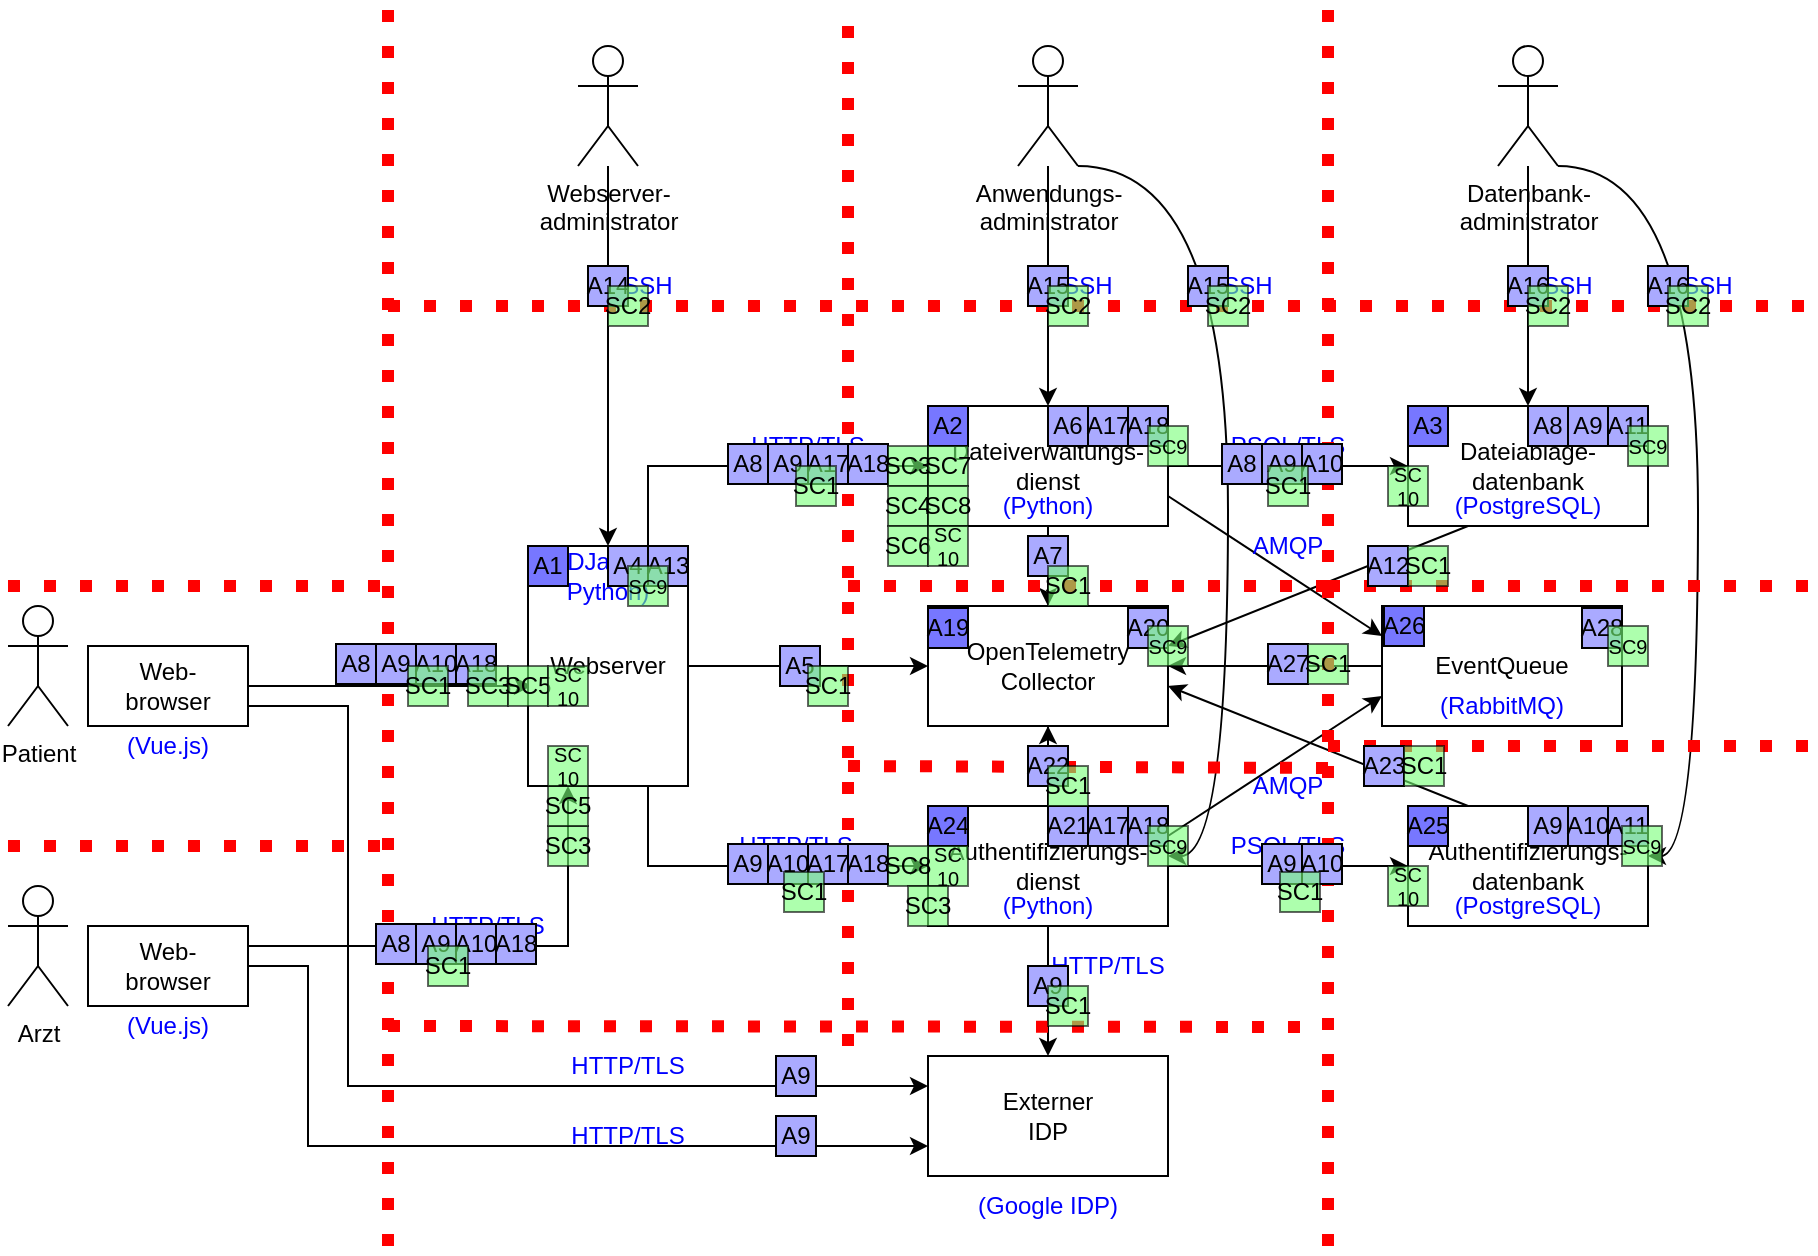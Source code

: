 <mxfile version="20.6.2" type="device"><diagram id="uVGfITCaFiUJm7X7XIJg" name="Seite-1"><mxGraphModel dx="1646" dy="851" grid="1" gridSize="10" guides="1" tooltips="1" connect="1" arrows="1" fold="1" page="1" pageScale="1" pageWidth="827" pageHeight="1169" math="0" shadow="0"><root><mxCell id="0"/><mxCell id="1" style="locked=1;" parent="0"/><mxCell id="wEpryMoChp48_agsQIqM-1" value="Patient" style="shape=umlActor;verticalLabelPosition=bottom;verticalAlign=top;html=1;outlineConnect=0;" parent="1" vertex="1"><mxGeometry x="20" y="330" width="30" height="60" as="geometry"/></mxCell><mxCell id="wEpryMoChp48_agsQIqM-2" value="Arzt" style="shape=umlActor;verticalLabelPosition=bottom;verticalAlign=top;html=1;outlineConnect=0;" parent="1" vertex="1"><mxGeometry x="20" y="470" width="30" height="60" as="geometry"/></mxCell><mxCell id="wEpryMoChp48_agsQIqM-12" style="rounded=0;orthogonalLoop=1;jettySize=auto;html=1;exitX=1;exitY=0.5;exitDx=0;exitDy=0;entryX=0.025;entryY=0.583;entryDx=0;entryDy=0;startArrow=none;startFill=0;entryPerimeter=0;" parent="1" target="wEpryMoChp48_agsQIqM-10" edge="1"><mxGeometry relative="1" as="geometry"><mxPoint x="180" y="250" as="targetPoint"/><mxPoint x="240" y="370" as="sourcePoint"/></mxGeometry></mxCell><mxCell id="wEpryMoChp48_agsQIqM-5" value="&lt;div&gt;Web-&lt;/div&gt;&lt;div&gt;browser&lt;br&gt;&lt;/div&gt;" style="rounded=0;whiteSpace=wrap;html=1;" parent="1" vertex="1"><mxGeometry x="60" y="350" width="80" height="40" as="geometry"/></mxCell><mxCell id="vUiKdmdn5uc14WwvOCr_-9" style="edgeStyle=orthogonalEdgeStyle;rounded=0;orthogonalLoop=1;jettySize=auto;html=1;exitX=1;exitY=0.75;exitDx=0;exitDy=0;entryX=0;entryY=0.75;entryDx=0;entryDy=0;startArrow=none;startFill=0;endArrow=classic;endFill=1;" parent="1" source="wEpryMoChp48_agsQIqM-6" target="wEpryMoChp48_agsQIqM-14" edge="1"><mxGeometry relative="1" as="geometry"><Array as="points"><mxPoint x="140" y="510"/><mxPoint x="170" y="510"/><mxPoint x="170" y="600"/></Array></mxGeometry></mxCell><mxCell id="wEpryMoChp48_agsQIqM-6" value="&lt;div&gt;Web-&lt;/div&gt;&lt;div&gt;browser&lt;br&gt;&lt;/div&gt;" style="rounded=0;whiteSpace=wrap;html=1;" parent="1" vertex="1"><mxGeometry x="60" y="490" width="80" height="40" as="geometry"/></mxCell><mxCell id="wEpryMoChp48_agsQIqM-14" value="&lt;div&gt;Externer&lt;/div&gt;&lt;div&gt;IDP&lt;br&gt;&lt;/div&gt;" style="rounded=0;whiteSpace=wrap;html=1;" parent="1" vertex="1"><mxGeometry x="480" y="555" width="120" height="60" as="geometry"/></mxCell><mxCell id="wEpryMoChp48_agsQIqM-18" style="edgeStyle=orthogonalEdgeStyle;rounded=0;orthogonalLoop=1;jettySize=auto;html=1;exitX=1;exitY=0.5;exitDx=0;exitDy=0;startArrow=none;startFill=0;" parent="1" source="wEpryMoChp48_agsQIqM-15" target="wEpryMoChp48_agsQIqM-16" edge="1"><mxGeometry relative="1" as="geometry"/></mxCell><mxCell id="wEpryMoChp48_agsQIqM-25" style="edgeStyle=orthogonalEdgeStyle;rounded=0;orthogonalLoop=1;jettySize=auto;html=1;exitX=0.5;exitY=1;exitDx=0;exitDy=0;entryX=0.5;entryY=0;entryDx=0;entryDy=0;" parent="1" source="wEpryMoChp48_agsQIqM-15" target="wEpryMoChp48_agsQIqM-17" edge="1"><mxGeometry relative="1" as="geometry"/></mxCell><mxCell id="rDy7mZW8vDhAwEWij2N6-14" style="edgeStyle=none;rounded=0;orthogonalLoop=1;jettySize=auto;html=1;exitX=1;exitY=0.75;exitDx=0;exitDy=0;entryX=0;entryY=0.25;entryDx=0;entryDy=0;fontSize=17;" edge="1" parent="1" source="wEpryMoChp48_agsQIqM-15" target="rDy7mZW8vDhAwEWij2N6-1"><mxGeometry relative="1" as="geometry"/></mxCell><mxCell id="wEpryMoChp48_agsQIqM-15" value="&lt;div&gt;Dateiverwaltungs-&lt;/div&gt;&lt;div&gt;dienst&lt;br&gt;&lt;/div&gt;" style="rounded=0;whiteSpace=wrap;html=1;" parent="1" vertex="1"><mxGeometry x="480" y="230" width="120" height="60" as="geometry"/></mxCell><mxCell id="wEpryMoChp48_agsQIqM-16" value="Dateiablage-datenbank" style="rounded=0;whiteSpace=wrap;html=1;" parent="1" vertex="1"><mxGeometry x="720" y="230" width="120" height="60" as="geometry"/></mxCell><mxCell id="wEpryMoChp48_agsQIqM-17" value="&lt;span&gt;&lt;span class=&quot;hcV4Re nkGKTb&quot;&gt;OpenTelemetry Collector&lt;br&gt;&lt;/span&gt;&lt;/span&gt;" style="rounded=0;whiteSpace=wrap;html=1;" parent="1" vertex="1"><mxGeometry x="480" y="330" width="120" height="60" as="geometry"/></mxCell><mxCell id="jYVqGs-6-Orzp6eaTr2p-5" style="edgeStyle=orthogonalEdgeStyle;rounded=0;orthogonalLoop=1;jettySize=auto;html=1;startArrow=none;startFill=0;endArrow=classic;endFill=1;" parent="1" source="jYVqGs-6-Orzp6eaTr2p-1" target="wEpryMoChp48_agsQIqM-15" edge="1"><mxGeometry relative="1" as="geometry"/></mxCell><mxCell id="TmFTIvGwxBlVvHUdlRh2-19" style="edgeStyle=orthogonalEdgeStyle;rounded=0;orthogonalLoop=1;jettySize=auto;html=1;exitX=1;exitY=1;exitDx=0;exitDy=0;exitPerimeter=0;curved=1;" parent="1" source="jYVqGs-6-Orzp6eaTr2p-1" target="TmFTIvGwxBlVvHUdlRh2-1" edge="1"><mxGeometry relative="1" as="geometry"><Array as="points"><mxPoint x="630" y="110"/><mxPoint x="630" y="455"/></Array></mxGeometry></mxCell><mxCell id="jYVqGs-6-Orzp6eaTr2p-1" value="&lt;div&gt;Anwendungs-&lt;/div&gt;&lt;div&gt;administrator&lt;/div&gt;" style="shape=umlActor;verticalLabelPosition=bottom;verticalAlign=top;html=1;outlineConnect=0;" parent="1" vertex="1"><mxGeometry x="525" y="50" width="30" height="60" as="geometry"/></mxCell><mxCell id="jYVqGs-6-Orzp6eaTr2p-6" style="edgeStyle=orthogonalEdgeStyle;rounded=0;orthogonalLoop=1;jettySize=auto;html=1;startArrow=none;startFill=0;" parent="1" source="jYVqGs-6-Orzp6eaTr2p-2" target="wEpryMoChp48_agsQIqM-16" edge="1"><mxGeometry relative="1" as="geometry"/></mxCell><mxCell id="jYVqGs-6-Orzp6eaTr2p-2" value="&lt;div&gt;Datenbank-&lt;/div&gt;&lt;div&gt;administrator&lt;/div&gt;" style="shape=umlActor;verticalLabelPosition=bottom;verticalAlign=top;html=1;outlineConnect=0;" parent="1" vertex="1"><mxGeometry x="765" y="50" width="30" height="60" as="geometry"/></mxCell><mxCell id="TmFTIvGwxBlVvHUdlRh2-16" style="edgeStyle=orthogonalEdgeStyle;rounded=0;orthogonalLoop=1;jettySize=auto;html=1;entryX=0.5;entryY=0;entryDx=0;entryDy=0;" parent="1" source="-QTAtKX09mSlTEPiPCkI-65" target="wEpryMoChp48_agsQIqM-10" edge="1"><mxGeometry relative="1" as="geometry"/></mxCell><mxCell id="-QTAtKX09mSlTEPiPCkI-65" value="&lt;div&gt;Webserver-&lt;/div&gt;&lt;div&gt;administrator&lt;/div&gt;" style="shape=umlActor;verticalLabelPosition=bottom;verticalAlign=top;html=1;outlineConnect=0;" parent="1" vertex="1"><mxGeometry x="305" y="50" width="30" height="60" as="geometry"/></mxCell><mxCell id="vUiKdmdn5uc14WwvOCr_-1" value="" style="endArrow=classic;html=1;rounded=0;exitX=1;exitY=0.75;exitDx=0;exitDy=0;entryX=0;entryY=0.25;entryDx=0;entryDy=0;edgeStyle=orthogonalEdgeStyle;" parent="1" source="wEpryMoChp48_agsQIqM-5" target="wEpryMoChp48_agsQIqM-14" edge="1"><mxGeometry width="50" height="50" relative="1" as="geometry"><mxPoint x="530" y="340" as="sourcePoint"/><mxPoint x="580" y="290" as="targetPoint"/><Array as="points"><mxPoint x="190" y="380"/><mxPoint x="190" y="570"/></Array></mxGeometry></mxCell><mxCell id="vUiKdmdn5uc14WwvOCr_-20" style="edgeStyle=orthogonalEdgeStyle;rounded=0;orthogonalLoop=1;jettySize=auto;html=1;exitX=1;exitY=0.25;exitDx=0;exitDy=0;startArrow=none;startFill=0;entryX=0.25;entryY=1;entryDx=0;entryDy=0;" parent="1" source="wEpryMoChp48_agsQIqM-6" target="wEpryMoChp48_agsQIqM-10" edge="1"><mxGeometry relative="1" as="geometry"><mxPoint x="160" y="370" as="sourcePoint"/><mxPoint x="250" y="450" as="targetPoint"/><Array as="points"><mxPoint x="300" y="500"/></Array></mxGeometry></mxCell><mxCell id="vUiKdmdn5uc14WwvOCr_-21" style="edgeStyle=orthogonalEdgeStyle;rounded=0;orthogonalLoop=1;jettySize=auto;html=1;startArrow=none;startFill=0;exitX=0.75;exitY=1;exitDx=0;exitDy=0;" parent="1" source="wEpryMoChp48_agsQIqM-10" target="TmFTIvGwxBlVvHUdlRh2-1" edge="1"><mxGeometry relative="1" as="geometry"><mxPoint x="330" y="330" as="sourcePoint"/><mxPoint x="330" y="410" as="targetPoint"/><Array as="points"><mxPoint x="340" y="460"/></Array></mxGeometry></mxCell><mxCell id="TmFTIvGwxBlVvHUdlRh2-3" style="edgeStyle=orthogonalEdgeStyle;rounded=0;orthogonalLoop=1;jettySize=auto;html=1;exitX=0.5;exitY=0;exitDx=0;exitDy=0;entryX=0.5;entryY=1;entryDx=0;entryDy=0;startArrow=none;" parent="1" target="wEpryMoChp48_agsQIqM-17" edge="1"><mxGeometry relative="1" as="geometry"><mxPoint x="540" y="400" as="sourcePoint"/></mxGeometry></mxCell><mxCell id="TmFTIvGwxBlVvHUdlRh2-5" style="edgeStyle=orthogonalEdgeStyle;rounded=0;orthogonalLoop=1;jettySize=auto;html=1;exitX=1;exitY=0.5;exitDx=0;exitDy=0;entryX=0;entryY=0.5;entryDx=0;entryDy=0;" parent="1" source="TmFTIvGwxBlVvHUdlRh2-1" target="TmFTIvGwxBlVvHUdlRh2-2" edge="1"><mxGeometry relative="1" as="geometry"/></mxCell><mxCell id="rDy7mZW8vDhAwEWij2N6-15" style="edgeStyle=none;rounded=0;orthogonalLoop=1;jettySize=auto;html=1;exitX=1;exitY=0.25;exitDx=0;exitDy=0;entryX=0;entryY=0.75;entryDx=0;entryDy=0;fontSize=17;" edge="1" parent="1" source="TmFTIvGwxBlVvHUdlRh2-1" target="rDy7mZW8vDhAwEWij2N6-1"><mxGeometry relative="1" as="geometry"/></mxCell><mxCell id="TmFTIvGwxBlVvHUdlRh2-1" value="&lt;div&gt;Authentifizierungs-&lt;/div&gt;&lt;div&gt;dienst&lt;br&gt;&lt;/div&gt;" style="rounded=0;whiteSpace=wrap;html=1;" parent="1" vertex="1"><mxGeometry x="480" y="430" width="120" height="60" as="geometry"/></mxCell><mxCell id="TmFTIvGwxBlVvHUdlRh2-4" style="rounded=0;orthogonalLoop=1;jettySize=auto;html=1;exitX=0.25;exitY=0;exitDx=0;exitDy=0;startArrow=none;" parent="1" source="TmFTIvGwxBlVvHUdlRh2-2" edge="1"><mxGeometry relative="1" as="geometry"><mxPoint x="600" y="370" as="targetPoint"/><mxPoint x="720" y="400" as="sourcePoint"/></mxGeometry></mxCell><mxCell id="TmFTIvGwxBlVvHUdlRh2-2" value="Authentifizierungs-datenbank" style="rounded=0;whiteSpace=wrap;html=1;" parent="1" vertex="1"><mxGeometry x="720" y="430" width="120" height="60" as="geometry"/></mxCell><mxCell id="TmFTIvGwxBlVvHUdlRh2-8" style="edgeStyle=orthogonalEdgeStyle;rounded=0;orthogonalLoop=1;jettySize=auto;html=1;" parent="1" source="wEpryMoChp48_agsQIqM-10" target="wEpryMoChp48_agsQIqM-17" edge="1"><mxGeometry relative="1" as="geometry"><mxPoint x="370" y="363" as="sourcePoint"/><mxPoint x="470" y="363" as="targetPoint"/></mxGeometry></mxCell><mxCell id="TmFTIvGwxBlVvHUdlRh2-40" style="edgeStyle=orthogonalEdgeStyle;rounded=0;orthogonalLoop=1;jettySize=auto;html=1;exitX=0.75;exitY=0;exitDx=0;exitDy=0;" parent="1" source="wEpryMoChp48_agsQIqM-10" edge="1"><mxGeometry relative="1" as="geometry"><mxPoint x="480" y="260" as="targetPoint"/><Array as="points"><mxPoint x="340" y="260"/><mxPoint x="480" y="260"/></Array></mxGeometry></mxCell><mxCell id="wEpryMoChp48_agsQIqM-10" value="&lt;div&gt;Webserver&lt;/div&gt;" style="rounded=0;whiteSpace=wrap;html=1;" parent="1" vertex="1"><mxGeometry x="280" y="300" width="80" height="120" as="geometry"/></mxCell><mxCell id="TmFTIvGwxBlVvHUdlRh2-20" style="edgeStyle=orthogonalEdgeStyle;rounded=0;orthogonalLoop=1;jettySize=auto;html=1;curved=1;exitX=1;exitY=1;exitDx=0;exitDy=0;exitPerimeter=0;" parent="1" source="jYVqGs-6-Orzp6eaTr2p-2" target="TmFTIvGwxBlVvHUdlRh2-2" edge="1"><mxGeometry relative="1" as="geometry"><mxPoint x="800" y="110" as="sourcePoint"/><mxPoint x="840" y="450" as="targetPoint"/><Array as="points"><mxPoint x="865" y="110"/><mxPoint x="865" y="455"/></Array></mxGeometry></mxCell><mxCell id="TmFTIvGwxBlVvHUdlRh2-77" value="" style="edgeStyle=orthogonalEdgeStyle;rounded=0;orthogonalLoop=1;jettySize=auto;html=1;exitX=0.5;exitY=1;exitDx=0;exitDy=0;endArrow=none;" parent="1" source="TmFTIvGwxBlVvHUdlRh2-1" edge="1"><mxGeometry relative="1" as="geometry"><mxPoint x="540" y="490" as="sourcePoint"/><mxPoint x="540" y="510" as="targetPoint"/></mxGeometry></mxCell><mxCell id="TmFTIvGwxBlVvHUdlRh2-125" value="" style="edgeStyle=orthogonalEdgeStyle;rounded=0;orthogonalLoop=1;jettySize=auto;html=1;exitX=0.5;exitY=0;exitDx=0;exitDy=0;entryX=0.5;entryY=1;entryDx=0;entryDy=0;endArrow=none;" parent="1" source="TmFTIvGwxBlVvHUdlRh2-1" target="wEpryMoChp48_agsQIqM-17" edge="1"><mxGeometry relative="1" as="geometry"><mxPoint x="540" y="430" as="sourcePoint"/><mxPoint x="540" y="420" as="targetPoint"/></mxGeometry></mxCell><mxCell id="TmFTIvGwxBlVvHUdlRh2-129" style="edgeStyle=orthogonalEdgeStyle;rounded=0;orthogonalLoop=1;jettySize=auto;html=1;exitX=0.5;exitY=1;exitDx=0;exitDy=0;startArrow=none;" parent="1" edge="1"><mxGeometry relative="1" as="geometry"><mxPoint x="540" y="490" as="sourcePoint"/><mxPoint x="540" y="555" as="targetPoint"/></mxGeometry></mxCell><mxCell id="rDy7mZW8vDhAwEWij2N6-16" style="edgeStyle=none;rounded=0;orthogonalLoop=1;jettySize=auto;html=1;exitX=0;exitY=0.5;exitDx=0;exitDy=0;entryX=1;entryY=0.5;entryDx=0;entryDy=0;fontSize=17;" edge="1" parent="1" source="rDy7mZW8vDhAwEWij2N6-1" target="wEpryMoChp48_agsQIqM-17"><mxGeometry relative="1" as="geometry"/></mxCell><mxCell id="rDy7mZW8vDhAwEWij2N6-1" value="&lt;span&gt;EventQueue&lt;em&gt;&lt;br&gt;&lt;/em&gt;&lt;/span&gt;" style="rounded=0;whiteSpace=wrap;html=1;" vertex="1" parent="1"><mxGeometry x="707" y="330" width="120" height="60" as="geometry"/></mxCell><mxCell id="rDy7mZW8vDhAwEWij2N6-13" style="rounded=0;orthogonalLoop=1;jettySize=auto;html=1;exitX=0.25;exitY=1;exitDx=0;exitDy=0;" edge="1" parent="1"><mxGeometry relative="1" as="geometry"><mxPoint x="600" y="350" as="targetPoint"/><mxPoint x="750" y="290" as="sourcePoint"/></mxGeometry></mxCell><mxCell id="rDy7mZW8vDhAwEWij2N6-18" value="" style="rounded=0;orthogonalLoop=1;jettySize=auto;html=1;exitX=1;exitY=0.5;exitDx=0;exitDy=0;startArrow=none;startFill=0;endArrow=none;" edge="1" parent="1" source="wEpryMoChp48_agsQIqM-5"><mxGeometry relative="1" as="geometry"><mxPoint x="240" y="370" as="targetPoint"/><mxPoint x="140" y="370" as="sourcePoint"/></mxGeometry></mxCell><mxCell id="jYVqGs-6-Orzp6eaTr2p-8" value="Technisch" style="" parent="0"/><mxCell id="jYVqGs-6-Orzp6eaTr2p-11" value="(PostgreSQL)" style="text;html=1;strokeColor=none;fillColor=none;align=center;verticalAlign=middle;whiteSpace=wrap;rounded=0;fontColor=#0000ff;" parent="jYVqGs-6-Orzp6eaTr2p-8" vertex="1"><mxGeometry x="720" y="470" width="120" height="20" as="geometry"/></mxCell><mxCell id="jYVqGs-6-Orzp6eaTr2p-12" value="(DJango, Python)" style="text;html=1;strokeColor=none;fillColor=none;align=center;verticalAlign=middle;whiteSpace=wrap;rounded=0;fontColor=#0000ff;" parent="jYVqGs-6-Orzp6eaTr2p-8" vertex="1"><mxGeometry x="280" y="300" width="80" height="30" as="geometry"/></mxCell><mxCell id="jYVqGs-6-Orzp6eaTr2p-13" value="(Python)" style="text;html=1;strokeColor=none;fillColor=none;align=center;verticalAlign=middle;whiteSpace=wrap;rounded=0;fontColor=#0000ff;" parent="jYVqGs-6-Orzp6eaTr2p-8" vertex="1"><mxGeometry x="480" y="470" width="120" height="20" as="geometry"/></mxCell><mxCell id="jYVqGs-6-Orzp6eaTr2p-15" value="(Vue.js)" style="text;html=1;strokeColor=none;fillColor=none;align=center;verticalAlign=middle;whiteSpace=wrap;rounded=0;fontColor=#0000ff;" parent="jYVqGs-6-Orzp6eaTr2p-8" vertex="1"><mxGeometry x="60" y="390" width="80" height="20" as="geometry"/></mxCell><mxCell id="jYVqGs-6-Orzp6eaTr2p-16" value="(Vue.js)" style="text;html=1;strokeColor=none;fillColor=none;align=center;verticalAlign=middle;whiteSpace=wrap;rounded=0;fontColor=#0000ff;" parent="jYVqGs-6-Orzp6eaTr2p-8" vertex="1"><mxGeometry x="60" y="530" width="80" height="20" as="geometry"/></mxCell><mxCell id="jYVqGs-6-Orzp6eaTr2p-17" value="HTTP/TLS" style="text;html=1;strokeColor=none;fillColor=none;align=center;verticalAlign=middle;whiteSpace=wrap;rounded=0;fontColor=#0000ff;" parent="jYVqGs-6-Orzp6eaTr2p-8" vertex="1"><mxGeometry x="380" y="240" width="80" height="20" as="geometry"/></mxCell><mxCell id="jYVqGs-6-Orzp6eaTr2p-18" value="PSQL/TLS" style="text;html=1;strokeColor=none;fillColor=none;align=center;verticalAlign=middle;whiteSpace=wrap;rounded=0;fontColor=#0000ff;" parent="jYVqGs-6-Orzp6eaTr2p-8" vertex="1"><mxGeometry x="620" y="440" width="80" height="20" as="geometry"/></mxCell><mxCell id="jYVqGs-6-Orzp6eaTr2p-20" value="HTTP/TLS" style="text;html=1;strokeColor=none;fillColor=none;align=center;verticalAlign=middle;whiteSpace=wrap;rounded=0;fontColor=#0000ff;" parent="jYVqGs-6-Orzp6eaTr2p-8" vertex="1"><mxGeometry x="290" y="585" width="80" height="20" as="geometry"/></mxCell><mxCell id="jYVqGs-6-Orzp6eaTr2p-21" value="HTTP/TLS" style="text;html=1;strokeColor=none;fillColor=none;align=center;verticalAlign=middle;whiteSpace=wrap;rounded=0;fontColor=#0000ff;" parent="jYVqGs-6-Orzp6eaTr2p-8" vertex="1"><mxGeometry x="220" y="480" width="80" height="20" as="geometry"/></mxCell><mxCell id="jYVqGs-6-Orzp6eaTr2p-22" value="HTTP/TLS" style="text;html=1;strokeColor=none;fillColor=none;align=center;verticalAlign=middle;whiteSpace=wrap;rounded=0;fontColor=#0000ff;" parent="jYVqGs-6-Orzp6eaTr2p-8" vertex="1"><mxGeometry x="190" y="350" width="80" height="20" as="geometry"/></mxCell><mxCell id="jYVqGs-6-Orzp6eaTr2p-23" value="HTTP/TLS" style="text;html=1;strokeColor=none;fillColor=none;align=center;verticalAlign=middle;whiteSpace=wrap;rounded=0;fontColor=#0000ff;" parent="jYVqGs-6-Orzp6eaTr2p-8" vertex="1"><mxGeometry x="374" y="440" width="80" height="20" as="geometry"/></mxCell><mxCell id="jYVqGs-6-Orzp6eaTr2p-24" value="SSH" style="text;html=1;strokeColor=none;fillColor=none;align=center;verticalAlign=middle;whiteSpace=wrap;rounded=0;fontColor=#0000ff;" parent="jYVqGs-6-Orzp6eaTr2p-8" vertex="1"><mxGeometry x="540" y="160" width="40" height="20" as="geometry"/></mxCell><mxCell id="jYVqGs-6-Orzp6eaTr2p-25" value="SSH" style="text;html=1;strokeColor=none;fillColor=none;align=center;verticalAlign=middle;whiteSpace=wrap;rounded=0;fontColor=#0000ff;" parent="jYVqGs-6-Orzp6eaTr2p-8" vertex="1"><mxGeometry x="780" y="160" width="40" height="20" as="geometry"/></mxCell><mxCell id="jYVqGs-6-Orzp6eaTr2p-26" value="(Google IDP)" style="text;html=1;strokeColor=none;fillColor=none;align=center;verticalAlign=middle;whiteSpace=wrap;rounded=0;fontColor=#0000ff;" parent="jYVqGs-6-Orzp6eaTr2p-8" vertex="1"><mxGeometry x="480" y="620" width="120" height="20" as="geometry"/></mxCell><mxCell id="-QTAtKX09mSlTEPiPCkI-75" value="SSH" style="text;html=1;strokeColor=none;fillColor=none;align=center;verticalAlign=middle;whiteSpace=wrap;rounded=0;fontColor=#0000ff;" parent="jYVqGs-6-Orzp6eaTr2p-8" vertex="1"><mxGeometry x="320" y="160" width="40" height="20" as="geometry"/></mxCell><mxCell id="vUiKdmdn5uc14WwvOCr_-2" value="HTTP/TLS" style="text;html=1;strokeColor=none;fillColor=none;align=center;verticalAlign=middle;whiteSpace=wrap;rounded=0;fontColor=#0000ff;" parent="jYVqGs-6-Orzp6eaTr2p-8" vertex="1"><mxGeometry x="290" y="550" width="80" height="20" as="geometry"/></mxCell><mxCell id="vUiKdmdn5uc14WwvOCr_-7" value="AMQP" style="text;html=1;strokeColor=none;fillColor=none;align=center;verticalAlign=middle;whiteSpace=wrap;rounded=0;fontColor=#0000ff;" parent="jYVqGs-6-Orzp6eaTr2p-8" vertex="1"><mxGeometry x="620" y="410" width="80" height="20" as="geometry"/></mxCell><mxCell id="TmFTIvGwxBlVvHUdlRh2-29" value="PSQL/TLS" style="text;html=1;strokeColor=none;fillColor=none;align=center;verticalAlign=middle;whiteSpace=wrap;rounded=0;fontColor=#0000ff;" parent="jYVqGs-6-Orzp6eaTr2p-8" vertex="1"><mxGeometry x="620" y="240" width="80" height="20" as="geometry"/></mxCell><mxCell id="TmFTIvGwxBlVvHUdlRh2-30" value="(PostgreSQL)" style="text;html=1;strokeColor=none;fillColor=none;align=center;verticalAlign=middle;whiteSpace=wrap;rounded=0;fontColor=#0000ff;" parent="jYVqGs-6-Orzp6eaTr2p-8" vertex="1"><mxGeometry x="720" y="270" width="120" height="20" as="geometry"/></mxCell><mxCell id="TmFTIvGwxBlVvHUdlRh2-31" value="(Python)" style="text;html=1;strokeColor=none;fillColor=none;align=center;verticalAlign=middle;whiteSpace=wrap;rounded=0;fontColor=#0000ff;" parent="jYVqGs-6-Orzp6eaTr2p-8" vertex="1"><mxGeometry x="480" y="270" width="120" height="20" as="geometry"/></mxCell><mxCell id="TmFTIvGwxBlVvHUdlRh2-32" value="SSH" style="text;html=1;strokeColor=none;fillColor=none;align=center;verticalAlign=middle;whiteSpace=wrap;rounded=0;fontColor=#0000ff;" parent="jYVqGs-6-Orzp6eaTr2p-8" vertex="1"><mxGeometry x="620" y="160" width="40" height="20" as="geometry"/></mxCell><mxCell id="TmFTIvGwxBlVvHUdlRh2-33" value="SSH" style="text;html=1;strokeColor=none;fillColor=none;align=center;verticalAlign=middle;whiteSpace=wrap;rounded=0;fontColor=#0000ff;" parent="jYVqGs-6-Orzp6eaTr2p-8" vertex="1"><mxGeometry x="850" y="160" width="40" height="20" as="geometry"/></mxCell><mxCell id="TmFTIvGwxBlVvHUdlRh2-34" value="HTTP/TLS" style="text;html=1;strokeColor=none;fillColor=none;align=center;verticalAlign=middle;whiteSpace=wrap;rounded=0;fontColor=#0000ff;" parent="jYVqGs-6-Orzp6eaTr2p-8" vertex="1"><mxGeometry x="530" y="500" width="80" height="20" as="geometry"/></mxCell><mxCell id="rDy7mZW8vDhAwEWij2N6-2" value="(RabbitMQ)" style="text;html=1;strokeColor=none;fillColor=none;align=center;verticalAlign=middle;whiteSpace=wrap;rounded=0;fontColor=#0000ff;" vertex="1" parent="jYVqGs-6-Orzp6eaTr2p-8"><mxGeometry x="707" y="370" width="120" height="20" as="geometry"/></mxCell><mxCell id="rDy7mZW8vDhAwEWij2N6-17" value="AMQP" style="text;html=1;strokeColor=none;fillColor=none;align=center;verticalAlign=middle;whiteSpace=wrap;rounded=0;fontColor=#0000ff;" vertex="1" parent="jYVqGs-6-Orzp6eaTr2p-8"><mxGeometry x="620" y="290" width="80" height="20" as="geometry"/></mxCell><object label="Vertrauensgrenzen" id="EDAqVRk68eKfgAT5x3LY-1"><mxCell parent="0"/></object><mxCell id="vUiKdmdn5uc14WwvOCr_-15" value="" style="endArrow=none;dashed=1;html=1;strokeWidth=6;rounded=0;strokeColor=#ff0000;dashPattern=1 2;" parent="EDAqVRk68eKfgAT5x3LY-1" edge="1"><mxGeometry width="50" height="50" relative="1" as="geometry"><mxPoint x="210" y="650" as="sourcePoint"/><mxPoint x="210" y="30" as="targetPoint"/></mxGeometry></mxCell><mxCell id="vUiKdmdn5uc14WwvOCr_-16" value="" style="endArrow=none;dashed=1;html=1;strokeWidth=6;rounded=0;strokeColor=#ff0000;dashPattern=1 2;" parent="EDAqVRk68eKfgAT5x3LY-1" edge="1"><mxGeometry width="50" height="50" relative="1" as="geometry"><mxPoint x="440" y="550" as="sourcePoint"/><mxPoint x="440" y="30" as="targetPoint"/></mxGeometry></mxCell><mxCell id="vUiKdmdn5uc14WwvOCr_-17" value="" style="endArrow=none;dashed=1;html=1;strokeWidth=6;rounded=0;strokeColor=#ff0000;dashPattern=1 2;" parent="EDAqVRk68eKfgAT5x3LY-1" edge="1"><mxGeometry width="50" height="50" relative="1" as="geometry"><mxPoint x="680" y="650" as="sourcePoint"/><mxPoint x="680" y="30" as="targetPoint"/></mxGeometry></mxCell><mxCell id="vUiKdmdn5uc14WwvOCr_-18" value="" style="endArrow=none;dashed=1;html=1;strokeWidth=6;rounded=0;strokeColor=#ff0000;dashPattern=1 2;" parent="EDAqVRk68eKfgAT5x3LY-1" edge="1"><mxGeometry width="50" height="50" relative="1" as="geometry"><mxPoint x="20" y="320" as="sourcePoint"/><mxPoint x="210" y="320" as="targetPoint"/></mxGeometry></mxCell><mxCell id="vUiKdmdn5uc14WwvOCr_-19" value="" style="endArrow=none;dashed=1;html=1;strokeWidth=6;rounded=0;strokeColor=#ff0000;dashPattern=1 2;" parent="EDAqVRk68eKfgAT5x3LY-1" edge="1"><mxGeometry width="50" height="50" relative="1" as="geometry"><mxPoint x="210" y="180" as="sourcePoint"/><mxPoint x="920" y="180" as="targetPoint"/></mxGeometry></mxCell><mxCell id="vUiKdmdn5uc14WwvOCr_-29" value="" style="endArrow=none;dashed=1;html=1;strokeWidth=6;rounded=0;strokeColor=#ff0000;dashPattern=1 2;" parent="EDAqVRk68eKfgAT5x3LY-1" edge="1"><mxGeometry width="50" height="50" relative="1" as="geometry"><mxPoint x="440" y="320" as="sourcePoint"/><mxPoint x="680" y="320" as="targetPoint"/></mxGeometry></mxCell><mxCell id="TmFTIvGwxBlVvHUdlRh2-35" value="" style="endArrow=none;dashed=1;html=1;strokeWidth=6;rounded=0;strokeColor=#ff0000;dashPattern=1 2;" parent="EDAqVRk68eKfgAT5x3LY-1" edge="1"><mxGeometry width="50" height="50" relative="1" as="geometry"><mxPoint x="440" y="410" as="sourcePoint"/><mxPoint x="680" y="411" as="targetPoint"/></mxGeometry></mxCell><mxCell id="TmFTIvGwxBlVvHUdlRh2-36" value="" style="endArrow=none;dashed=1;html=1;strokeWidth=6;rounded=0;strokeColor=#ff0000;dashPattern=1 2;" parent="EDAqVRk68eKfgAT5x3LY-1" edge="1"><mxGeometry width="50" height="50" relative="1" as="geometry"><mxPoint x="210" y="540" as="sourcePoint"/><mxPoint x="670" y="540.5" as="targetPoint"/></mxGeometry></mxCell><mxCell id="TmFTIvGwxBlVvHUdlRh2-37" value="" style="endArrow=none;dashed=1;html=1;strokeWidth=6;rounded=0;strokeColor=#ff0000;dashPattern=1 2;" parent="EDAqVRk68eKfgAT5x3LY-1" edge="1"><mxGeometry width="50" height="50" relative="1" as="geometry"><mxPoint x="680" y="400" as="sourcePoint"/><mxPoint x="920" y="400" as="targetPoint"/></mxGeometry></mxCell><mxCell id="TmFTIvGwxBlVvHUdlRh2-38" value="" style="endArrow=none;dashed=1;html=1;strokeWidth=6;rounded=0;strokeColor=#ff0000;dashPattern=1 2;" parent="EDAqVRk68eKfgAT5x3LY-1" edge="1"><mxGeometry width="50" height="50" relative="1" as="geometry"><mxPoint x="20" y="450" as="sourcePoint"/><mxPoint x="210" y="450" as="targetPoint"/><Array as="points"><mxPoint x="130" y="450"/></Array></mxGeometry></mxCell><mxCell id="rDy7mZW8vDhAwEWij2N6-11" value="" style="endArrow=none;dashed=1;html=1;strokeWidth=6;rounded=0;strokeColor=#ff0000;dashPattern=1 2;" edge="1" parent="EDAqVRk68eKfgAT5x3LY-1"><mxGeometry width="50" height="50" relative="1" as="geometry"><mxPoint x="680" y="320" as="sourcePoint"/><mxPoint x="920" y="320" as="targetPoint"/></mxGeometry></mxCell><mxCell id="-QTAtKX09mSlTEPiPCkI-27" value="Schutzobjekte" style="locked=1;" parent="0"/><mxCell id="-QTAtKX09mSlTEPiPCkI-28" value="A1" style="whiteSpace=wrap;html=1;aspect=fixed;fillColor=#7777FF;" parent="-QTAtKX09mSlTEPiPCkI-27" vertex="1"><mxGeometry x="280" y="300" width="20" height="20" as="geometry"/></mxCell><mxCell id="-QTAtKX09mSlTEPiPCkI-29" value="A2" style="whiteSpace=wrap;html=1;aspect=fixed;fillColor=#7777FF;" parent="-QTAtKX09mSlTEPiPCkI-27" vertex="1"><mxGeometry x="480" y="230" width="20" height="20" as="geometry"/></mxCell><mxCell id="-QTAtKX09mSlTEPiPCkI-30" value="A3" style="whiteSpace=wrap;html=1;aspect=fixed;fillColor=#7777FF;" parent="-QTAtKX09mSlTEPiPCkI-27" vertex="1"><mxGeometry x="720" y="230" width="20" height="20" as="geometry"/></mxCell><mxCell id="-QTAtKX09mSlTEPiPCkI-31" value="A19" style="whiteSpace=wrap;html=1;aspect=fixed;fillColor=#7777FF;" parent="-QTAtKX09mSlTEPiPCkI-27" vertex="1"><mxGeometry x="480" y="331" width="20" height="20" as="geometry"/></mxCell><mxCell id="-QTAtKX09mSlTEPiPCkI-32" value="A4" style="whiteSpace=wrap;html=1;aspect=fixed;fillColor=#aaaaFF;" parent="-QTAtKX09mSlTEPiPCkI-27" vertex="1"><mxGeometry x="320" y="300" width="20" height="20" as="geometry"/></mxCell><mxCell id="-QTAtKX09mSlTEPiPCkI-33" value="A5" style="whiteSpace=wrap;html=1;aspect=fixed;fillColor=#aaaaFF;" parent="-QTAtKX09mSlTEPiPCkI-27" vertex="1"><mxGeometry x="406" y="350" width="20" height="20" as="geometry"/></mxCell><mxCell id="-QTAtKX09mSlTEPiPCkI-34" value="A7" style="whiteSpace=wrap;html=1;aspect=fixed;fillColor=#aaaaFF;" parent="-QTAtKX09mSlTEPiPCkI-27" vertex="1"><mxGeometry x="530" y="295" width="20" height="20" as="geometry"/></mxCell><mxCell id="-QTAtKX09mSlTEPiPCkI-35" value="A8" style="whiteSpace=wrap;html=1;aspect=fixed;fillColor=#aaaaFF;" parent="-QTAtKX09mSlTEPiPCkI-27" vertex="1"><mxGeometry x="184" y="349" width="20" height="20" as="geometry"/></mxCell><mxCell id="-QTAtKX09mSlTEPiPCkI-36" value="A6" style="whiteSpace=wrap;html=1;aspect=fixed;fillColor=#aaaaFF;" parent="-QTAtKX09mSlTEPiPCkI-27" vertex="1"><mxGeometry x="540" y="230" width="20" height="20" as="geometry"/></mxCell><mxCell id="-QTAtKX09mSlTEPiPCkI-37" value="A11" style="whiteSpace=wrap;html=1;aspect=fixed;fillColor=#aaaaFF;" parent="-QTAtKX09mSlTEPiPCkI-27" vertex="1"><mxGeometry x="820" y="230" width="20" height="20" as="geometry"/></mxCell><mxCell id="-QTAtKX09mSlTEPiPCkI-38" value="A12" style="whiteSpace=wrap;html=1;aspect=fixed;fillColor=#aaaaFF;" parent="-QTAtKX09mSlTEPiPCkI-27" vertex="1"><mxGeometry x="700" y="300" width="20" height="20" as="geometry"/></mxCell><mxCell id="-QTAtKX09mSlTEPiPCkI-39" value="A9" style="whiteSpace=wrap;html=1;aspect=fixed;fillColor=#aaaaFF;" parent="-QTAtKX09mSlTEPiPCkI-27" vertex="1"><mxGeometry x="204" y="349" width="20" height="20" as="geometry"/></mxCell><mxCell id="-QTAtKX09mSlTEPiPCkI-40" value="A13" style="whiteSpace=wrap;html=1;aspect=fixed;fillColor=#aaaaFF;" parent="-QTAtKX09mSlTEPiPCkI-27" vertex="1"><mxGeometry x="340" y="300" width="20" height="20" as="geometry"/></mxCell><mxCell id="-QTAtKX09mSlTEPiPCkI-42" value="A15" style="whiteSpace=wrap;html=1;aspect=fixed;fillColor=#aaaaFF;" parent="-QTAtKX09mSlTEPiPCkI-27" vertex="1"><mxGeometry x="530" y="160" width="20" height="20" as="geometry"/></mxCell><mxCell id="-QTAtKX09mSlTEPiPCkI-43" value="A16" style="whiteSpace=wrap;html=1;aspect=fixed;fillColor=#aaaaFF;" parent="-QTAtKX09mSlTEPiPCkI-27" vertex="1"><mxGeometry x="770" y="160" width="20" height="20" as="geometry"/></mxCell><mxCell id="-QTAtKX09mSlTEPiPCkI-44" value="A17" style="whiteSpace=wrap;html=1;aspect=fixed;fillColor=#aaaaFF;" parent="-QTAtKX09mSlTEPiPCkI-27" vertex="1"><mxGeometry x="420" y="249" width="20" height="20" as="geometry"/></mxCell><mxCell id="-QTAtKX09mSlTEPiPCkI-45" value="A10" style="whiteSpace=wrap;html=1;aspect=fixed;fillColor=#aaaaFF;" parent="-QTAtKX09mSlTEPiPCkI-27" vertex="1"><mxGeometry x="224" y="349" width="20" height="20" as="geometry"/></mxCell><mxCell id="-QTAtKX09mSlTEPiPCkI-46" value="A18" style="whiteSpace=wrap;html=1;aspect=fixed;fillColor=#aaaaFF;" parent="-QTAtKX09mSlTEPiPCkI-27" vertex="1"><mxGeometry x="244" y="349" width="20" height="20" as="geometry"/></mxCell><mxCell id="-QTAtKX09mSlTEPiPCkI-48" value="A8" style="whiteSpace=wrap;html=1;aspect=fixed;fillColor=#aaaaFF;" parent="-QTAtKX09mSlTEPiPCkI-27" vertex="1"><mxGeometry x="380" y="249" width="20" height="20" as="geometry"/></mxCell><mxCell id="-QTAtKX09mSlTEPiPCkI-49" value="A8" style="whiteSpace=wrap;html=1;aspect=fixed;fillColor=#aaaaFF;" parent="-QTAtKX09mSlTEPiPCkI-27" vertex="1"><mxGeometry x="627" y="249" width="20" height="20" as="geometry"/></mxCell><mxCell id="-QTAtKX09mSlTEPiPCkI-50" value="A8" style="whiteSpace=wrap;html=1;aspect=fixed;fillColor=#aaaaFF;" parent="-QTAtKX09mSlTEPiPCkI-27" vertex="1"><mxGeometry x="780" y="230" width="20" height="20" as="geometry"/></mxCell><mxCell id="-QTAtKX09mSlTEPiPCkI-57" value="A10" style="whiteSpace=wrap;html=1;aspect=fixed;fillColor=#aaaaFF;" parent="-QTAtKX09mSlTEPiPCkI-27" vertex="1"><mxGeometry x="667" y="249" width="20" height="20" as="geometry"/></mxCell><mxCell id="-QTAtKX09mSlTEPiPCkI-59" value="A9" style="whiteSpace=wrap;html=1;aspect=fixed;fillColor=#aaaaFF;" parent="-QTAtKX09mSlTEPiPCkI-27" vertex="1"><mxGeometry x="647" y="249" width="20" height="20" as="geometry"/></mxCell><mxCell id="-QTAtKX09mSlTEPiPCkI-62" value="A18" style="whiteSpace=wrap;html=1;aspect=fixed;fillColor=#aaaaFF;" parent="-QTAtKX09mSlTEPiPCkI-27" vertex="1"><mxGeometry x="440" y="249" width="20" height="20" as="geometry"/></mxCell><mxCell id="-QTAtKX09mSlTEPiPCkI-63" value="A18" style="whiteSpace=wrap;html=1;aspect=fixed;fillColor=#aaaaFF;" parent="-QTAtKX09mSlTEPiPCkI-27" vertex="1"><mxGeometry x="580" y="230" width="20" height="20" as="geometry"/></mxCell><mxCell id="-QTAtKX09mSlTEPiPCkI-71" value="A17" style="whiteSpace=wrap;html=1;aspect=fixed;fillColor=#aaaaFF;" parent="-QTAtKX09mSlTEPiPCkI-27" vertex="1"><mxGeometry x="560" y="230" width="20" height="20" as="geometry"/></mxCell><mxCell id="-QTAtKX09mSlTEPiPCkI-77" value="A20" style="whiteSpace=wrap;html=1;aspect=fixed;fillColor=#aaaaFF;" parent="-QTAtKX09mSlTEPiPCkI-27" vertex="1"><mxGeometry x="580" y="331" width="20" height="20" as="geometry"/></mxCell><mxCell id="vUiKdmdn5uc14WwvOCr_-30" value="A14" style="whiteSpace=wrap;html=1;aspect=fixed;fillColor=#aaaaFF;" parent="-QTAtKX09mSlTEPiPCkI-27" vertex="1"><mxGeometry x="310" y="160" width="20" height="20" as="geometry"/></mxCell><mxCell id="TmFTIvGwxBlVvHUdlRh2-47" value="A11" style="whiteSpace=wrap;html=1;aspect=fixed;fillColor=#aaaaFF;" parent="-QTAtKX09mSlTEPiPCkI-27" vertex="1"><mxGeometry x="820" y="430" width="20" height="20" as="geometry"/></mxCell><mxCell id="TmFTIvGwxBlVvHUdlRh2-49" value="A9" style="whiteSpace=wrap;html=1;aspect=fixed;fillColor=#aaaaFF;" parent="-QTAtKX09mSlTEPiPCkI-27" vertex="1"><mxGeometry x="780" y="430" width="20" height="20" as="geometry"/></mxCell><mxCell id="TmFTIvGwxBlVvHUdlRh2-50" value="A10" style="whiteSpace=wrap;html=1;aspect=fixed;fillColor=#aaaaFF;" parent="-QTAtKX09mSlTEPiPCkI-27" vertex="1"><mxGeometry x="800" y="430" width="20" height="20" as="geometry"/></mxCell><mxCell id="TmFTIvGwxBlVvHUdlRh2-54" value="A10" style="whiteSpace=wrap;html=1;aspect=fixed;fillColor=#aaaaFF;" parent="-QTAtKX09mSlTEPiPCkI-27" vertex="1"><mxGeometry x="667" y="449" width="20" height="20" as="geometry"/></mxCell><mxCell id="TmFTIvGwxBlVvHUdlRh2-55" value="A9" style="whiteSpace=wrap;html=1;aspect=fixed;fillColor=#aaaaFF;" parent="-QTAtKX09mSlTEPiPCkI-27" vertex="1"><mxGeometry x="647" y="449" width="20" height="20" as="geometry"/></mxCell><mxCell id="TmFTIvGwxBlVvHUdlRh2-57" value="A8" style="whiteSpace=wrap;html=1;aspect=fixed;fillColor=#aaaaFF;" parent="-QTAtKX09mSlTEPiPCkI-27" vertex="1"><mxGeometry x="204" y="489" width="20" height="20" as="geometry"/></mxCell><mxCell id="TmFTIvGwxBlVvHUdlRh2-58" value="A9" style="whiteSpace=wrap;html=1;aspect=fixed;fillColor=#aaaaFF;" parent="-QTAtKX09mSlTEPiPCkI-27" vertex="1"><mxGeometry x="224" y="489" width="20" height="20" as="geometry"/></mxCell><mxCell id="TmFTIvGwxBlVvHUdlRh2-59" value="A10" style="whiteSpace=wrap;html=1;aspect=fixed;fillColor=#aaaaFF;" parent="-QTAtKX09mSlTEPiPCkI-27" vertex="1"><mxGeometry x="244" y="489" width="20" height="20" as="geometry"/></mxCell><mxCell id="TmFTIvGwxBlVvHUdlRh2-60" value="A18" style="whiteSpace=wrap;html=1;aspect=fixed;fillColor=#aaaaFF;" parent="-QTAtKX09mSlTEPiPCkI-27" vertex="1"><mxGeometry x="264" y="489" width="20" height="20" as="geometry"/></mxCell><mxCell id="TmFTIvGwxBlVvHUdlRh2-63" value="A21" style="whiteSpace=wrap;html=1;aspect=fixed;fillColor=#aaaaFF;" parent="-QTAtKX09mSlTEPiPCkI-27" vertex="1"><mxGeometry x="540" y="430" width="20" height="20" as="geometry"/></mxCell><mxCell id="TmFTIvGwxBlVvHUdlRh2-64" value="A18" style="whiteSpace=wrap;html=1;aspect=fixed;fillColor=#aaaaFF;" parent="-QTAtKX09mSlTEPiPCkI-27" vertex="1"><mxGeometry x="580" y="430" width="20" height="20" as="geometry"/></mxCell><mxCell id="TmFTIvGwxBlVvHUdlRh2-65" value="A17" style="whiteSpace=wrap;html=1;aspect=fixed;fillColor=#aaaaFF;" parent="-QTAtKX09mSlTEPiPCkI-27" vertex="1"><mxGeometry x="560" y="430" width="20" height="20" as="geometry"/></mxCell><mxCell id="TmFTIvGwxBlVvHUdlRh2-66" value="A9" style="whiteSpace=wrap;html=1;aspect=fixed;fillColor=#aaaaFF;" parent="-QTAtKX09mSlTEPiPCkI-27" vertex="1"><mxGeometry x="380" y="449" width="20" height="20" as="geometry"/></mxCell><mxCell id="TmFTIvGwxBlVvHUdlRh2-67" value="A10" style="whiteSpace=wrap;html=1;aspect=fixed;fillColor=#aaaaFF;" parent="-QTAtKX09mSlTEPiPCkI-27" vertex="1"><mxGeometry x="400" y="449" width="20" height="20" as="geometry"/></mxCell><mxCell id="TmFTIvGwxBlVvHUdlRh2-69" value="A9" style="whiteSpace=wrap;html=1;aspect=fixed;fillColor=#aaaaFF;" parent="-QTAtKX09mSlTEPiPCkI-27" vertex="1"><mxGeometry x="800" y="230" width="20" height="20" as="geometry"/></mxCell><mxCell id="TmFTIvGwxBlVvHUdlRh2-71" value="A9" style="whiteSpace=wrap;html=1;aspect=fixed;fillColor=#aaaaFF;" parent="-QTAtKX09mSlTEPiPCkI-27" vertex="1"><mxGeometry x="400" y="249" width="20" height="20" as="geometry"/></mxCell><mxCell id="TmFTIvGwxBlVvHUdlRh2-72" value="A17" style="whiteSpace=wrap;html=1;aspect=fixed;fillColor=#aaaaFF;" parent="-QTAtKX09mSlTEPiPCkI-27" vertex="1"><mxGeometry x="420" y="449" width="20" height="20" as="geometry"/></mxCell><mxCell id="TmFTIvGwxBlVvHUdlRh2-73" value="A18" style="whiteSpace=wrap;html=1;aspect=fixed;fillColor=#aaaaFF;" parent="-QTAtKX09mSlTEPiPCkI-27" vertex="1"><mxGeometry x="440" y="449" width="20" height="20" as="geometry"/></mxCell><mxCell id="TmFTIvGwxBlVvHUdlRh2-85" value="A24" style="whiteSpace=wrap;html=1;aspect=fixed;fillColor=#7777FF;" parent="-QTAtKX09mSlTEPiPCkI-27" vertex="1"><mxGeometry x="480" y="430" width="20" height="20" as="geometry"/></mxCell><mxCell id="TmFTIvGwxBlVvHUdlRh2-86" value="A9" style="whiteSpace=wrap;html=1;aspect=fixed;fillColor=#aaaaFF;" parent="-QTAtKX09mSlTEPiPCkI-27" vertex="1"><mxGeometry x="530" y="510" width="20" height="20" as="geometry"/></mxCell><mxCell id="TmFTIvGwxBlVvHUdlRh2-87" value="A9" style="whiteSpace=wrap;html=1;aspect=fixed;fillColor=#aaaaFF;" parent="-QTAtKX09mSlTEPiPCkI-27" vertex="1"><mxGeometry x="404" y="555" width="20" height="20" as="geometry"/></mxCell><mxCell id="TmFTIvGwxBlVvHUdlRh2-88" value="A9" style="whiteSpace=wrap;html=1;aspect=fixed;fillColor=#aaaaFF;" parent="-QTAtKX09mSlTEPiPCkI-27" vertex="1"><mxGeometry x="404" y="585" width="20" height="20" as="geometry"/></mxCell><mxCell id="TmFTIvGwxBlVvHUdlRh2-89" value="A15" style="whiteSpace=wrap;html=1;aspect=fixed;fillColor=#aaaaFF;" parent="-QTAtKX09mSlTEPiPCkI-27" vertex="1"><mxGeometry x="610" y="160" width="20" height="20" as="geometry"/></mxCell><mxCell id="TmFTIvGwxBlVvHUdlRh2-90" value="A16" style="whiteSpace=wrap;html=1;aspect=fixed;fillColor=#aaaaFF;" parent="-QTAtKX09mSlTEPiPCkI-27" vertex="1"><mxGeometry x="840" y="160" width="20" height="20" as="geometry"/></mxCell><mxCell id="TmFTIvGwxBlVvHUdlRh2-91" value="A25" style="whiteSpace=wrap;html=1;aspect=fixed;fillColor=#7777FF;" parent="-QTAtKX09mSlTEPiPCkI-27" vertex="1"><mxGeometry x="720" y="430" width="20" height="20" as="geometry"/></mxCell><mxCell id="TmFTIvGwxBlVvHUdlRh2-128" value="A22" style="whiteSpace=wrap;html=1;aspect=fixed;fillColor=#aaaaFF;" parent="-QTAtKX09mSlTEPiPCkI-27" vertex="1"><mxGeometry x="530" y="400" width="20" height="20" as="geometry"/></mxCell><mxCell id="rDy7mZW8vDhAwEWij2N6-8" value="A23" style="whiteSpace=wrap;html=1;aspect=fixed;fillColor=#aaaaFF;" vertex="1" parent="-QTAtKX09mSlTEPiPCkI-27"><mxGeometry x="698" y="400" width="20" height="20" as="geometry"/></mxCell><mxCell id="rDy7mZW8vDhAwEWij2N6-23" value="A26" style="whiteSpace=wrap;html=1;aspect=fixed;fillColor=#7777FF;" vertex="1" parent="-QTAtKX09mSlTEPiPCkI-27"><mxGeometry x="708" y="330" width="20" height="20" as="geometry"/></mxCell><mxCell id="rDy7mZW8vDhAwEWij2N6-24" value="A27" style="whiteSpace=wrap;html=1;aspect=fixed;fillColor=#aaaaFF;" vertex="1" parent="-QTAtKX09mSlTEPiPCkI-27"><mxGeometry x="650" y="349" width="20" height="20" as="geometry"/></mxCell><mxCell id="rDy7mZW8vDhAwEWij2N6-25" value="A28" style="whiteSpace=wrap;html=1;aspect=fixed;fillColor=#aaaaFF;" vertex="1" parent="-QTAtKX09mSlTEPiPCkI-27"><mxGeometry x="807" y="331" width="20" height="20" as="geometry"/></mxCell><mxCell id="iUlAiYw8dszu4N_6vodb-1" value="Sicherheitsmaßnahmen" style="" parent="0"/><mxCell id="iUlAiYw8dszu4N_6vodb-3" value="SC1" style="whiteSpace=wrap;html=1;aspect=fixed;fillColor=#77FF77;opacity=60;" parent="iUlAiYw8dszu4N_6vodb-1" vertex="1"><mxGeometry x="414" y="260" width="20" height="20" as="geometry"/></mxCell><mxCell id="iUlAiYw8dszu4N_6vodb-4" value="SC1" style="whiteSpace=wrap;html=1;aspect=fixed;fillColor=#77FF77;opacity=60;" parent="iUlAiYw8dszu4N_6vodb-1" vertex="1"><mxGeometry x="650" y="260" width="20" height="20" as="geometry"/></mxCell><mxCell id="iUlAiYw8dszu4N_6vodb-6" value="SC1" style="whiteSpace=wrap;html=1;aspect=fixed;fillColor=#77FF77;opacity=60;" parent="iUlAiYw8dszu4N_6vodb-1" vertex="1"><mxGeometry x="718" y="400" width="20" height="20" as="geometry"/></mxCell><mxCell id="iUlAiYw8dszu4N_6vodb-8" value="SC1" style="whiteSpace=wrap;html=1;aspect=fixed;fillColor=#77FF77;opacity=60;" parent="iUlAiYw8dszu4N_6vodb-1" vertex="1"><mxGeometry x="540" y="310" width="20" height="20" as="geometry"/></mxCell><mxCell id="iUlAiYw8dszu4N_6vodb-11" value="SC2" style="whiteSpace=wrap;html=1;aspect=fixed;fillColor=#77FF77;opacity=60;" parent="iUlAiYw8dszu4N_6vodb-1" vertex="1"><mxGeometry x="320" y="170" width="20" height="20" as="geometry"/></mxCell><mxCell id="iUlAiYw8dszu4N_6vodb-12" value="SC2" style="whiteSpace=wrap;html=1;aspect=fixed;fillColor=#77FF77;opacity=60;" parent="iUlAiYw8dszu4N_6vodb-1" vertex="1"><mxGeometry x="540" y="170" width="20" height="20" as="geometry"/></mxCell><mxCell id="iUlAiYw8dszu4N_6vodb-13" value="SC2" style="whiteSpace=wrap;html=1;aspect=fixed;fillColor=#77FF77;opacity=60;" parent="iUlAiYw8dszu4N_6vodb-1" vertex="1"><mxGeometry x="780" y="170" width="20" height="20" as="geometry"/></mxCell><mxCell id="iUlAiYw8dszu4N_6vodb-17" value="SC3" style="whiteSpace=wrap;html=1;aspect=fixed;fillColor=#77FF77;opacity=60;" parent="iUlAiYw8dszu4N_6vodb-1" vertex="1"><mxGeometry x="460" y="250" width="20" height="20" as="geometry"/></mxCell><mxCell id="iUlAiYw8dszu4N_6vodb-18" value="SC4" style="whiteSpace=wrap;html=1;aspect=fixed;fillColor=#77FF77;opacity=60;" parent="iUlAiYw8dszu4N_6vodb-1" vertex="1"><mxGeometry x="460" y="270" width="20" height="20" as="geometry"/></mxCell><mxCell id="iUlAiYw8dszu4N_6vodb-24" value="SC6" style="whiteSpace=wrap;html=1;aspect=fixed;fillColor=#77FF77;opacity=60;" parent="iUlAiYw8dszu4N_6vodb-1" vertex="1"><mxGeometry x="460" y="290" width="20" height="20" as="geometry"/></mxCell><mxCell id="iUlAiYw8dszu4N_6vodb-25" value="SC7" style="whiteSpace=wrap;html=1;aspect=fixed;fillColor=#77FF77;opacity=60;" parent="iUlAiYw8dszu4N_6vodb-1" vertex="1"><mxGeometry x="480" y="250" width="20" height="20" as="geometry"/></mxCell><mxCell id="iUlAiYw8dszu4N_6vodb-26" value="SC8" style="whiteSpace=wrap;html=1;aspect=fixed;fillColor=#77FF77;opacity=60;" parent="iUlAiYw8dszu4N_6vodb-1" vertex="1"><mxGeometry x="480" y="270" width="20" height="20" as="geometry"/></mxCell><mxCell id="iUlAiYw8dszu4N_6vodb-30" value="SC&lt;br&gt;10" style="whiteSpace=wrap;html=1;aspect=fixed;fillColor=#77FF77;opacity=60;fontSize=10;" parent="iUlAiYw8dszu4N_6vodb-1" vertex="1"><mxGeometry x="480" y="290" width="20" height="20" as="geometry"/></mxCell><mxCell id="iUlAiYw8dszu4N_6vodb-31" value="SC&lt;br&gt;10" style="whiteSpace=wrap;html=1;aspect=fixed;fillColor=#77FF77;opacity=60;fontSize=10;" parent="iUlAiYw8dszu4N_6vodb-1" vertex="1"><mxGeometry x="710" y="260" width="20" height="20" as="geometry"/></mxCell><mxCell id="iUlAiYw8dszu4N_6vodb-32" value="SC9" style="whiteSpace=wrap;html=1;aspect=fixed;fillColor=#77FF77;opacity=60;fontSize=10;" parent="iUlAiYw8dszu4N_6vodb-1" vertex="1"><mxGeometry x="330" y="310" width="20" height="20" as="geometry"/></mxCell><mxCell id="iUlAiYw8dszu4N_6vodb-33" value="SC9" style="whiteSpace=wrap;html=1;aspect=fixed;fillColor=#77FF77;opacity=60;fontSize=10;" parent="iUlAiYw8dszu4N_6vodb-1" vertex="1"><mxGeometry x="590" y="240" width="20" height="20" as="geometry"/></mxCell><mxCell id="iUlAiYw8dszu4N_6vodb-34" value="SC9" style="whiteSpace=wrap;html=1;aspect=fixed;fillColor=#77FF77;opacity=60;fontSize=10;" parent="iUlAiYw8dszu4N_6vodb-1" vertex="1"><mxGeometry x="820" y="340" width="20" height="20" as="geometry"/></mxCell><mxCell id="iUlAiYw8dszu4N_6vodb-35" value="SC9" style="whiteSpace=wrap;html=1;aspect=fixed;fillColor=#77FF77;opacity=60;fontSize=10;" parent="iUlAiYw8dszu4N_6vodb-1" vertex="1"><mxGeometry x="590" y="340" width="20" height="20" as="geometry"/></mxCell><mxCell id="TmFTIvGwxBlVvHUdlRh2-92" value="SC2" style="whiteSpace=wrap;html=1;aspect=fixed;fillColor=#77FF77;opacity=60;" parent="iUlAiYw8dszu4N_6vodb-1" vertex="1"><mxGeometry x="620" y="170" width="20" height="20" as="geometry"/></mxCell><mxCell id="TmFTIvGwxBlVvHUdlRh2-93" value="SC2" style="whiteSpace=wrap;html=1;aspect=fixed;fillColor=#77FF77;opacity=60;" parent="iUlAiYw8dszu4N_6vodb-1" vertex="1"><mxGeometry x="850" y="170" width="20" height="20" as="geometry"/></mxCell><mxCell id="TmFTIvGwxBlVvHUdlRh2-96" value="SC1" style="whiteSpace=wrap;html=1;aspect=fixed;fillColor=#77FF77;opacity=60;" parent="iUlAiYw8dszu4N_6vodb-1" vertex="1"><mxGeometry x="230" y="500" width="20" height="20" as="geometry"/></mxCell><mxCell id="TmFTIvGwxBlVvHUdlRh2-98" value="SC3" style="whiteSpace=wrap;html=1;aspect=fixed;fillColor=#77FF77;opacity=60;" parent="iUlAiYw8dszu4N_6vodb-1" vertex="1"><mxGeometry x="250" y="360" width="20" height="20" as="geometry"/></mxCell><mxCell id="TmFTIvGwxBlVvHUdlRh2-99" value="SC5" style="whiteSpace=wrap;html=1;aspect=fixed;fillColor=#77FF77;opacity=60;" parent="iUlAiYw8dszu4N_6vodb-1" vertex="1"><mxGeometry x="270" y="360" width="20" height="20" as="geometry"/></mxCell><mxCell id="TmFTIvGwxBlVvHUdlRh2-100" value="SC&lt;br&gt;10" style="whiteSpace=wrap;html=1;aspect=fixed;fillColor=#77FF77;opacity=60;fontSize=10;" parent="iUlAiYw8dszu4N_6vodb-1" vertex="1"><mxGeometry x="290" y="360" width="20" height="20" as="geometry"/></mxCell><mxCell id="TmFTIvGwxBlVvHUdlRh2-104" value="SC3" style="whiteSpace=wrap;html=1;aspect=fixed;fillColor=#77FF77;opacity=60;" parent="iUlAiYw8dszu4N_6vodb-1" vertex="1"><mxGeometry x="290" y="440" width="20" height="20" as="geometry"/></mxCell><mxCell id="TmFTIvGwxBlVvHUdlRh2-105" value="SC5" style="whiteSpace=wrap;html=1;aspect=fixed;fillColor=#77FF77;opacity=60;" parent="iUlAiYw8dszu4N_6vodb-1" vertex="1"><mxGeometry x="290" y="420" width="20" height="20" as="geometry"/></mxCell><mxCell id="TmFTIvGwxBlVvHUdlRh2-106" value="SC&lt;br&gt;10" style="whiteSpace=wrap;html=1;aspect=fixed;fillColor=#77FF77;opacity=60;fontSize=10;" parent="iUlAiYw8dszu4N_6vodb-1" vertex="1"><mxGeometry x="290" y="400" width="20" height="20" as="geometry"/></mxCell><mxCell id="TmFTIvGwxBlVvHUdlRh2-112" value="SC1" style="whiteSpace=wrap;html=1;aspect=fixed;fillColor=#77FF77;opacity=60;" parent="iUlAiYw8dszu4N_6vodb-1" vertex="1"><mxGeometry x="540" y="520" width="20" height="20" as="geometry"/></mxCell><mxCell id="TmFTIvGwxBlVvHUdlRh2-113" value="SC1" style="whiteSpace=wrap;html=1;aspect=fixed;fillColor=#77FF77;opacity=60;" parent="iUlAiYw8dszu4N_6vodb-1" vertex="1"><mxGeometry x="408" y="463" width="20" height="20" as="geometry"/></mxCell><mxCell id="TmFTIvGwxBlVvHUdlRh2-114" value="SC1" style="whiteSpace=wrap;html=1;aspect=fixed;fillColor=#77FF77;opacity=60;" parent="iUlAiYw8dszu4N_6vodb-1" vertex="1"><mxGeometry x="656" y="463" width="20" height="20" as="geometry"/></mxCell><mxCell id="TmFTIvGwxBlVvHUdlRh2-117" value="SC9" style="whiteSpace=wrap;html=1;aspect=fixed;fillColor=#77FF77;opacity=60;fontSize=10;" parent="iUlAiYw8dszu4N_6vodb-1" vertex="1"><mxGeometry x="590" y="440" width="20" height="20" as="geometry"/></mxCell><mxCell id="TmFTIvGwxBlVvHUdlRh2-118" value="SC&lt;br&gt;10" style="whiteSpace=wrap;html=1;aspect=fixed;fillColor=#77FF77;opacity=60;fontSize=10;" parent="iUlAiYw8dszu4N_6vodb-1" vertex="1"><mxGeometry x="480" y="450" width="20" height="20" as="geometry"/></mxCell><mxCell id="TmFTIvGwxBlVvHUdlRh2-119" value="SC8" style="whiteSpace=wrap;html=1;aspect=fixed;fillColor=#77FF77;opacity=60;" parent="iUlAiYw8dszu4N_6vodb-1" vertex="1"><mxGeometry x="460" y="450" width="20" height="20" as="geometry"/></mxCell><mxCell id="TmFTIvGwxBlVvHUdlRh2-120" value="SC9" style="whiteSpace=wrap;html=1;aspect=fixed;fillColor=#77FF77;opacity=60;fontSize=10;" parent="iUlAiYw8dszu4N_6vodb-1" vertex="1"><mxGeometry x="827" y="440" width="20" height="20" as="geometry"/></mxCell><mxCell id="TmFTIvGwxBlVvHUdlRh2-121" value="SC1" style="whiteSpace=wrap;html=1;aspect=fixed;fillColor=#77FF77;opacity=60;" parent="iUlAiYw8dszu4N_6vodb-1" vertex="1"><mxGeometry x="420" y="360" width="20" height="20" as="geometry"/></mxCell><mxCell id="TmFTIvGwxBlVvHUdlRh2-122" value="SC3" style="whiteSpace=wrap;html=1;aspect=fixed;fillColor=#77FF77;opacity=60;" parent="iUlAiYw8dszu4N_6vodb-1" vertex="1"><mxGeometry x="470" y="470" width="20" height="20" as="geometry"/></mxCell><mxCell id="TmFTIvGwxBlVvHUdlRh2-123" value="SC&lt;br&gt;10" style="whiteSpace=wrap;html=1;aspect=fixed;fillColor=#77FF77;opacity=60;fontSize=10;" parent="iUlAiYw8dszu4N_6vodb-1" vertex="1"><mxGeometry x="710" y="460" width="20" height="20" as="geometry"/></mxCell><mxCell id="TmFTIvGwxBlVvHUdlRh2-127" value="SC1" style="whiteSpace=wrap;html=1;aspect=fixed;fillColor=#77FF77;opacity=60;" parent="iUlAiYw8dszu4N_6vodb-1" vertex="1"><mxGeometry x="540" y="410" width="20" height="20" as="geometry"/></mxCell><mxCell id="rDy7mZW8vDhAwEWij2N6-9" value="SC1" style="whiteSpace=wrap;html=1;aspect=fixed;fillColor=#77FF77;opacity=60;" vertex="1" parent="iUlAiYw8dszu4N_6vodb-1"><mxGeometry x="720" y="300" width="20" height="20" as="geometry"/></mxCell><mxCell id="rDy7mZW8vDhAwEWij2N6-21" value="SC1" style="whiteSpace=wrap;html=1;aspect=fixed;fillColor=#77FF77;opacity=60;" vertex="1" parent="iUlAiYw8dszu4N_6vodb-1"><mxGeometry x="220" y="360" width="20" height="20" as="geometry"/></mxCell><mxCell id="rDy7mZW8vDhAwEWij2N6-27" value="SC9" style="whiteSpace=wrap;html=1;aspect=fixed;fillColor=#77FF77;opacity=60;fontSize=10;" vertex="1" parent="iUlAiYw8dszu4N_6vodb-1"><mxGeometry x="830" y="240" width="20" height="20" as="geometry"/></mxCell><mxCell id="rDy7mZW8vDhAwEWij2N6-29" value="SC1" style="whiteSpace=wrap;html=1;aspect=fixed;fillColor=#77FF77;opacity=60;" vertex="1" parent="iUlAiYw8dszu4N_6vodb-1"><mxGeometry x="670" y="349" width="20" height="20" as="geometry"/></mxCell></root></mxGraphModel></diagram></mxfile>